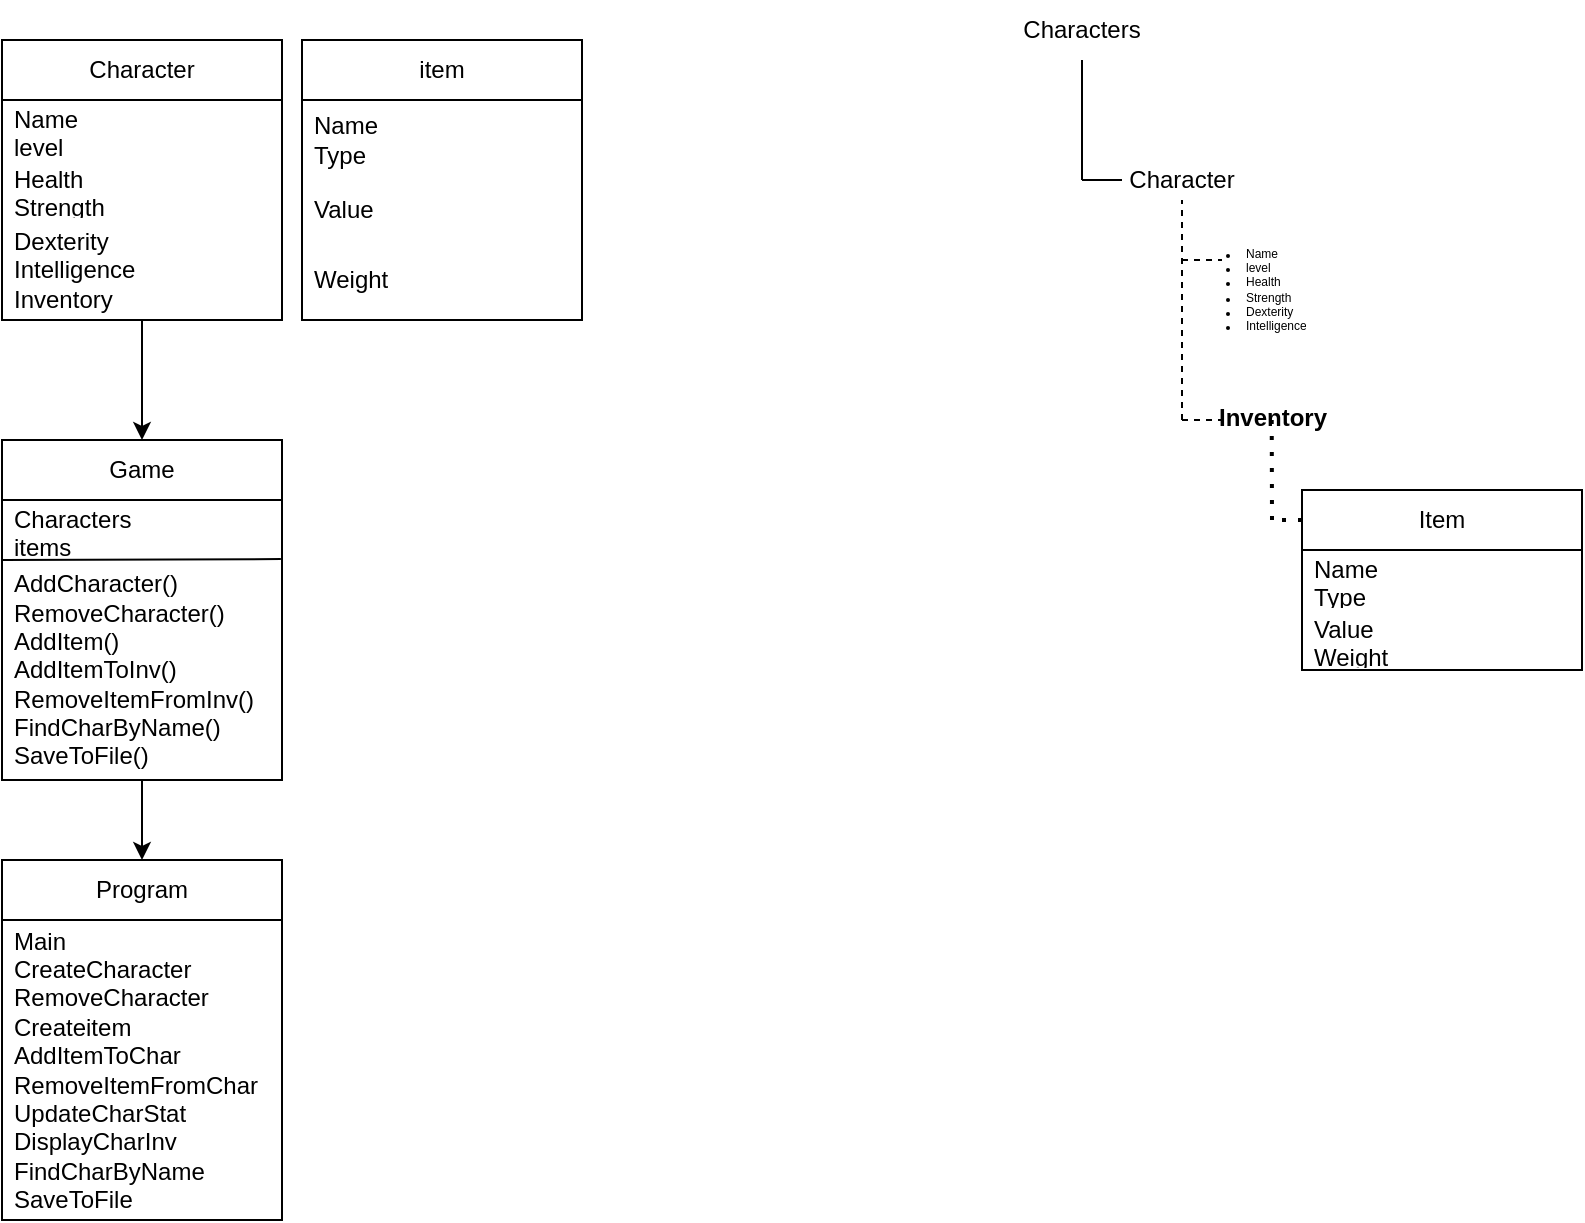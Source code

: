 <mxfile version="24.2.5" type="device">
  <diagram name="Page-1" id="fT_AVNGT5908MJ5eCFL8">
    <mxGraphModel dx="778" dy="399" grid="1" gridSize="10" guides="1" tooltips="1" connect="1" arrows="1" fold="1" page="1" pageScale="1" pageWidth="850" pageHeight="1100" math="0" shadow="0">
      <root>
        <mxCell id="0" />
        <mxCell id="1" parent="0" />
        <mxCell id="e57eLdUjEsUWknjUuJBO-13" style="edgeStyle=orthogonalEdgeStyle;rounded=0;orthogonalLoop=1;jettySize=auto;html=1;" edge="1" parent="1" source="e57eLdUjEsUWknjUuJBO-1" target="e57eLdUjEsUWknjUuJBO-9">
          <mxGeometry relative="1" as="geometry" />
        </mxCell>
        <mxCell id="e57eLdUjEsUWknjUuJBO-1" value="Character" style="swimlane;fontStyle=0;childLayout=stackLayout;horizontal=1;startSize=30;horizontalStack=0;resizeParent=1;resizeParentMax=0;resizeLast=0;collapsible=1;marginBottom=0;whiteSpace=wrap;html=1;" vertex="1" parent="1">
          <mxGeometry x="40" y="30" width="140" height="140" as="geometry" />
        </mxCell>
        <mxCell id="e57eLdUjEsUWknjUuJBO-2" value="&lt;div&gt;Name&lt;/div&gt;&lt;div&gt;level&lt;br&gt;&lt;/div&gt;" style="text;strokeColor=none;fillColor=none;align=left;verticalAlign=middle;spacingLeft=4;spacingRight=4;overflow=hidden;points=[[0,0.5],[1,0.5]];portConstraint=eastwest;rotatable=0;whiteSpace=wrap;html=1;" vertex="1" parent="e57eLdUjEsUWknjUuJBO-1">
          <mxGeometry y="30" width="140" height="30" as="geometry" />
        </mxCell>
        <mxCell id="e57eLdUjEsUWknjUuJBO-3" value="&lt;div&gt;Health&lt;/div&gt;&lt;div&gt;Strength&lt;/div&gt;" style="text;strokeColor=none;fillColor=none;align=left;verticalAlign=middle;spacingLeft=4;spacingRight=4;overflow=hidden;points=[[0,0.5],[1,0.5]];portConstraint=eastwest;rotatable=0;whiteSpace=wrap;html=1;" vertex="1" parent="e57eLdUjEsUWknjUuJBO-1">
          <mxGeometry y="60" width="140" height="30" as="geometry" />
        </mxCell>
        <mxCell id="e57eLdUjEsUWknjUuJBO-4" value="Dexterity&lt;br&gt;&lt;div&gt;Intelligence&lt;/div&gt;&lt;div&gt;Inventory&lt;br&gt;&lt;/div&gt;" style="text;strokeColor=none;fillColor=none;align=left;verticalAlign=middle;spacingLeft=4;spacingRight=4;overflow=hidden;points=[[0,0.5],[1,0.5]];portConstraint=eastwest;rotatable=0;whiteSpace=wrap;html=1;" vertex="1" parent="e57eLdUjEsUWknjUuJBO-1">
          <mxGeometry y="90" width="140" height="50" as="geometry" />
        </mxCell>
        <mxCell id="e57eLdUjEsUWknjUuJBO-5" value="item" style="swimlane;fontStyle=0;childLayout=stackLayout;horizontal=1;startSize=30;horizontalStack=0;resizeParent=1;resizeParentMax=0;resizeLast=0;collapsible=1;marginBottom=0;whiteSpace=wrap;html=1;" vertex="1" parent="1">
          <mxGeometry x="190" y="30" width="140" height="140" as="geometry" />
        </mxCell>
        <mxCell id="e57eLdUjEsUWknjUuJBO-6" value="&lt;div&gt;Name&lt;/div&gt;&lt;div&gt;Type&lt;br&gt;&lt;/div&gt;" style="text;strokeColor=none;fillColor=none;align=left;verticalAlign=middle;spacingLeft=4;spacingRight=4;overflow=hidden;points=[[0,0.5],[1,0.5]];portConstraint=eastwest;rotatable=0;whiteSpace=wrap;html=1;" vertex="1" parent="e57eLdUjEsUWknjUuJBO-5">
          <mxGeometry y="30" width="140" height="40" as="geometry" />
        </mxCell>
        <mxCell id="e57eLdUjEsUWknjUuJBO-7" value="Value" style="text;strokeColor=none;fillColor=none;align=left;verticalAlign=middle;spacingLeft=4;spacingRight=4;overflow=hidden;points=[[0,0.5],[1,0.5]];portConstraint=eastwest;rotatable=0;whiteSpace=wrap;html=1;" vertex="1" parent="e57eLdUjEsUWknjUuJBO-5">
          <mxGeometry y="70" width="140" height="30" as="geometry" />
        </mxCell>
        <mxCell id="e57eLdUjEsUWknjUuJBO-8" value="Weight" style="text;strokeColor=none;fillColor=none;align=left;verticalAlign=middle;spacingLeft=4;spacingRight=4;overflow=hidden;points=[[0,0.5],[1,0.5]];portConstraint=eastwest;rotatable=0;whiteSpace=wrap;html=1;" vertex="1" parent="e57eLdUjEsUWknjUuJBO-5">
          <mxGeometry y="100" width="140" height="40" as="geometry" />
        </mxCell>
        <mxCell id="e57eLdUjEsUWknjUuJBO-9" value="Game" style="swimlane;fontStyle=0;childLayout=stackLayout;horizontal=1;startSize=30;horizontalStack=0;resizeParent=1;resizeParentMax=0;resizeLast=0;collapsible=1;marginBottom=0;whiteSpace=wrap;html=1;" vertex="1" parent="1">
          <mxGeometry x="40" y="230" width="140" height="170" as="geometry" />
        </mxCell>
        <mxCell id="e57eLdUjEsUWknjUuJBO-15" value="" style="endArrow=none;html=1;rounded=0;entryX=0.996;entryY=-0.004;entryDx=0;entryDy=0;entryPerimeter=0;" edge="1" parent="e57eLdUjEsUWknjUuJBO-9" target="e57eLdUjEsUWknjUuJBO-12">
          <mxGeometry width="50" height="50" relative="1" as="geometry">
            <mxPoint y="60" as="sourcePoint" />
            <mxPoint x="50" y="10" as="targetPoint" />
          </mxGeometry>
        </mxCell>
        <mxCell id="e57eLdUjEsUWknjUuJBO-10" value="&lt;div&gt;Characters&lt;/div&gt;&lt;div&gt;items&lt;br&gt;&lt;/div&gt;" style="text;strokeColor=none;fillColor=none;align=left;verticalAlign=middle;spacingLeft=4;spacingRight=4;overflow=hidden;points=[[0,0.5],[1,0.5]];portConstraint=eastwest;rotatable=0;whiteSpace=wrap;html=1;" vertex="1" parent="e57eLdUjEsUWknjUuJBO-9">
          <mxGeometry y="30" width="140" height="30" as="geometry" />
        </mxCell>
        <mxCell id="e57eLdUjEsUWknjUuJBO-12" value="&lt;div&gt;AddCharacter()&lt;/div&gt;&lt;div&gt;RemoveCharacter()&lt;/div&gt;&lt;div&gt;AddItem()&lt;/div&gt;&lt;div&gt;AddItemToInv()&lt;/div&gt;&lt;div&gt;RemoveItemFromInv()&lt;/div&gt;&lt;div&gt;FindCharByName()&lt;/div&gt;&lt;div&gt;SaveToFile()&lt;br&gt;&lt;/div&gt;" style="text;strokeColor=none;fillColor=none;align=left;verticalAlign=middle;spacingLeft=4;spacingRight=4;overflow=hidden;points=[[0,0.5],[1,0.5]];portConstraint=eastwest;rotatable=0;whiteSpace=wrap;html=1;" vertex="1" parent="e57eLdUjEsUWknjUuJBO-9">
          <mxGeometry y="60" width="140" height="110" as="geometry" />
        </mxCell>
        <mxCell id="e57eLdUjEsUWknjUuJBO-16" value="Program" style="swimlane;fontStyle=0;childLayout=stackLayout;horizontal=1;startSize=30;horizontalStack=0;resizeParent=1;resizeParentMax=0;resizeLast=0;collapsible=1;marginBottom=0;whiteSpace=wrap;html=1;" vertex="1" parent="1">
          <mxGeometry x="40" y="440" width="140" height="180" as="geometry" />
        </mxCell>
        <mxCell id="e57eLdUjEsUWknjUuJBO-17" value="&lt;div&gt;Main&lt;/div&gt;&lt;div&gt;CreateCharacter&lt;br&gt;RemoveCharacter&lt;br&gt;Createitem&lt;/div&gt;&lt;div&gt;AddItemToChar&lt;/div&gt;&lt;div&gt;RemoveItemFromChar&lt;/div&gt;&lt;div&gt;UpdateCharStat&lt;/div&gt;&lt;div&gt;DisplayCharInv&lt;/div&gt;&lt;div&gt;FindCharByName&lt;/div&gt;&lt;div&gt;SaveToFile&lt;br&gt;&lt;/div&gt;" style="text;strokeColor=none;fillColor=none;align=left;verticalAlign=middle;spacingLeft=4;spacingRight=4;overflow=hidden;points=[[0,0.5],[1,0.5]];portConstraint=eastwest;rotatable=0;whiteSpace=wrap;html=1;" vertex="1" parent="e57eLdUjEsUWknjUuJBO-16">
          <mxGeometry y="30" width="140" height="150" as="geometry" />
        </mxCell>
        <mxCell id="e57eLdUjEsUWknjUuJBO-20" style="edgeStyle=orthogonalEdgeStyle;rounded=0;orthogonalLoop=1;jettySize=auto;html=1;" edge="1" parent="1" source="e57eLdUjEsUWknjUuJBO-12" target="e57eLdUjEsUWknjUuJBO-16">
          <mxGeometry relative="1" as="geometry">
            <Array as="points">
              <mxPoint x="110" y="430" />
              <mxPoint x="110" y="430" />
            </Array>
          </mxGeometry>
        </mxCell>
        <mxCell id="e57eLdUjEsUWknjUuJBO-23" value="Characters" style="text;html=1;align=center;verticalAlign=middle;whiteSpace=wrap;rounded=0;" vertex="1" parent="1">
          <mxGeometry x="550" y="10" width="60" height="30" as="geometry" />
        </mxCell>
        <mxCell id="e57eLdUjEsUWknjUuJBO-24" value="" style="endArrow=none;html=1;rounded=0;" edge="1" parent="1">
          <mxGeometry width="50" height="50" relative="1" as="geometry">
            <mxPoint x="580" y="100" as="sourcePoint" />
            <mxPoint x="580" y="40" as="targetPoint" />
          </mxGeometry>
        </mxCell>
        <mxCell id="e57eLdUjEsUWknjUuJBO-25" value="Character" style="text;html=1;align=center;verticalAlign=middle;whiteSpace=wrap;rounded=0;" vertex="1" parent="1">
          <mxGeometry x="600" y="85" width="60" height="30" as="geometry" />
        </mxCell>
        <mxCell id="e57eLdUjEsUWknjUuJBO-26" value="" style="endArrow=none;html=1;rounded=0;entryX=0;entryY=0.5;entryDx=0;entryDy=0;" edge="1" parent="1" target="e57eLdUjEsUWknjUuJBO-25">
          <mxGeometry width="50" height="50" relative="1" as="geometry">
            <mxPoint x="580" y="100" as="sourcePoint" />
            <mxPoint x="630" y="55" as="targetPoint" />
          </mxGeometry>
        </mxCell>
        <mxCell id="e57eLdUjEsUWknjUuJBO-27" value="" style="endArrow=none;dashed=1;html=1;rounded=0;" edge="1" parent="1">
          <mxGeometry width="50" height="50" relative="1" as="geometry">
            <mxPoint x="630" y="220" as="sourcePoint" />
            <mxPoint x="630" y="110" as="targetPoint" />
          </mxGeometry>
        </mxCell>
        <mxCell id="e57eLdUjEsUWknjUuJBO-28" value="" style="endArrow=none;dashed=1;html=1;rounded=0;" edge="1" parent="1">
          <mxGeometry width="50" height="50" relative="1" as="geometry">
            <mxPoint x="630" y="140" as="sourcePoint" />
            <mxPoint x="650" y="140" as="targetPoint" />
          </mxGeometry>
        </mxCell>
        <mxCell id="e57eLdUjEsUWknjUuJBO-29" value="&lt;ul style=&quot;font-size: 6px;&quot;&gt;&lt;li style=&quot;font-size: 6px;&quot;&gt;Name&lt;br style=&quot;font-size: 6px;&quot;&gt;&lt;/li&gt;&lt;li style=&quot;font-size: 6px;&quot;&gt;level&lt;br style=&quot;font-size: 6px;&quot;&gt;&lt;/li&gt;&lt;li style=&quot;font-size: 6px;&quot;&gt;Health&lt;/li&gt;&lt;li style=&quot;font-size: 6px;&quot;&gt;Strength&lt;/li&gt;&lt;li style=&quot;font-size: 6px;&quot;&gt;Dexterity&lt;/li&gt;&lt;li style=&quot;font-size: 6px;&quot;&gt;Intelligence&lt;br style=&quot;font-size: 6px;&quot;&gt;&lt;/li&gt;&lt;/ul&gt;" style="text;strokeColor=none;fillColor=none;html=1;whiteSpace=wrap;verticalAlign=middle;overflow=hidden;fontSize=6;" vertex="1" parent="1">
          <mxGeometry x="620" y="100" width="110" height="110" as="geometry" />
        </mxCell>
        <mxCell id="e57eLdUjEsUWknjUuJBO-31" value="" style="endArrow=none;dashed=1;html=1;rounded=0;" edge="1" parent="1">
          <mxGeometry width="50" height="50" relative="1" as="geometry">
            <mxPoint x="630" y="220" as="sourcePoint" />
            <mxPoint x="650" y="220" as="targetPoint" />
          </mxGeometry>
        </mxCell>
        <mxCell id="e57eLdUjEsUWknjUuJBO-34" value="&lt;font style=&quot;font-size: 12px;&quot;&gt;Inventory&lt;/font&gt;" style="text;strokeColor=none;fillColor=none;html=1;fontSize=24;fontStyle=1;verticalAlign=middle;align=center;" vertex="1" parent="1">
          <mxGeometry x="647.5" y="200" width="55" height="30" as="geometry" />
        </mxCell>
        <mxCell id="e57eLdUjEsUWknjUuJBO-36" value="" style="endArrow=none;dashed=1;html=1;dashPattern=1 3;strokeWidth=2;rounded=0;" edge="1" parent="1">
          <mxGeometry width="50" height="50" relative="1" as="geometry">
            <mxPoint x="675" y="270" as="sourcePoint" />
            <mxPoint x="674.86" y="220" as="targetPoint" />
          </mxGeometry>
        </mxCell>
        <mxCell id="e57eLdUjEsUWknjUuJBO-37" value="" style="endArrow=none;dashed=1;html=1;dashPattern=1 3;strokeWidth=2;rounded=0;" edge="1" parent="1">
          <mxGeometry width="50" height="50" relative="1" as="geometry">
            <mxPoint x="680" y="270" as="sourcePoint" />
            <mxPoint x="700" y="270" as="targetPoint" />
          </mxGeometry>
        </mxCell>
        <mxCell id="e57eLdUjEsUWknjUuJBO-39" value="Item" style="swimlane;fontStyle=0;childLayout=stackLayout;horizontal=1;startSize=30;horizontalStack=0;resizeParent=1;resizeParentMax=0;resizeLast=0;collapsible=1;marginBottom=0;whiteSpace=wrap;html=1;" vertex="1" parent="1">
          <mxGeometry x="690" y="255" width="140" height="90" as="geometry" />
        </mxCell>
        <mxCell id="e57eLdUjEsUWknjUuJBO-40" value="&lt;div&gt;Name&lt;/div&gt;&lt;div&gt;Type&lt;br&gt;&lt;/div&gt;" style="text;strokeColor=none;fillColor=none;align=left;verticalAlign=middle;spacingLeft=4;spacingRight=4;overflow=hidden;points=[[0,0.5],[1,0.5]];portConstraint=eastwest;rotatable=0;whiteSpace=wrap;html=1;" vertex="1" parent="e57eLdUjEsUWknjUuJBO-39">
          <mxGeometry y="30" width="140" height="30" as="geometry" />
        </mxCell>
        <mxCell id="e57eLdUjEsUWknjUuJBO-41" value="Value&lt;br&gt;Weight" style="text;strokeColor=none;fillColor=none;align=left;verticalAlign=middle;spacingLeft=4;spacingRight=4;overflow=hidden;points=[[0,0.5],[1,0.5]];portConstraint=eastwest;rotatable=0;whiteSpace=wrap;html=1;" vertex="1" parent="e57eLdUjEsUWknjUuJBO-39">
          <mxGeometry y="60" width="140" height="30" as="geometry" />
        </mxCell>
      </root>
    </mxGraphModel>
  </diagram>
</mxfile>
